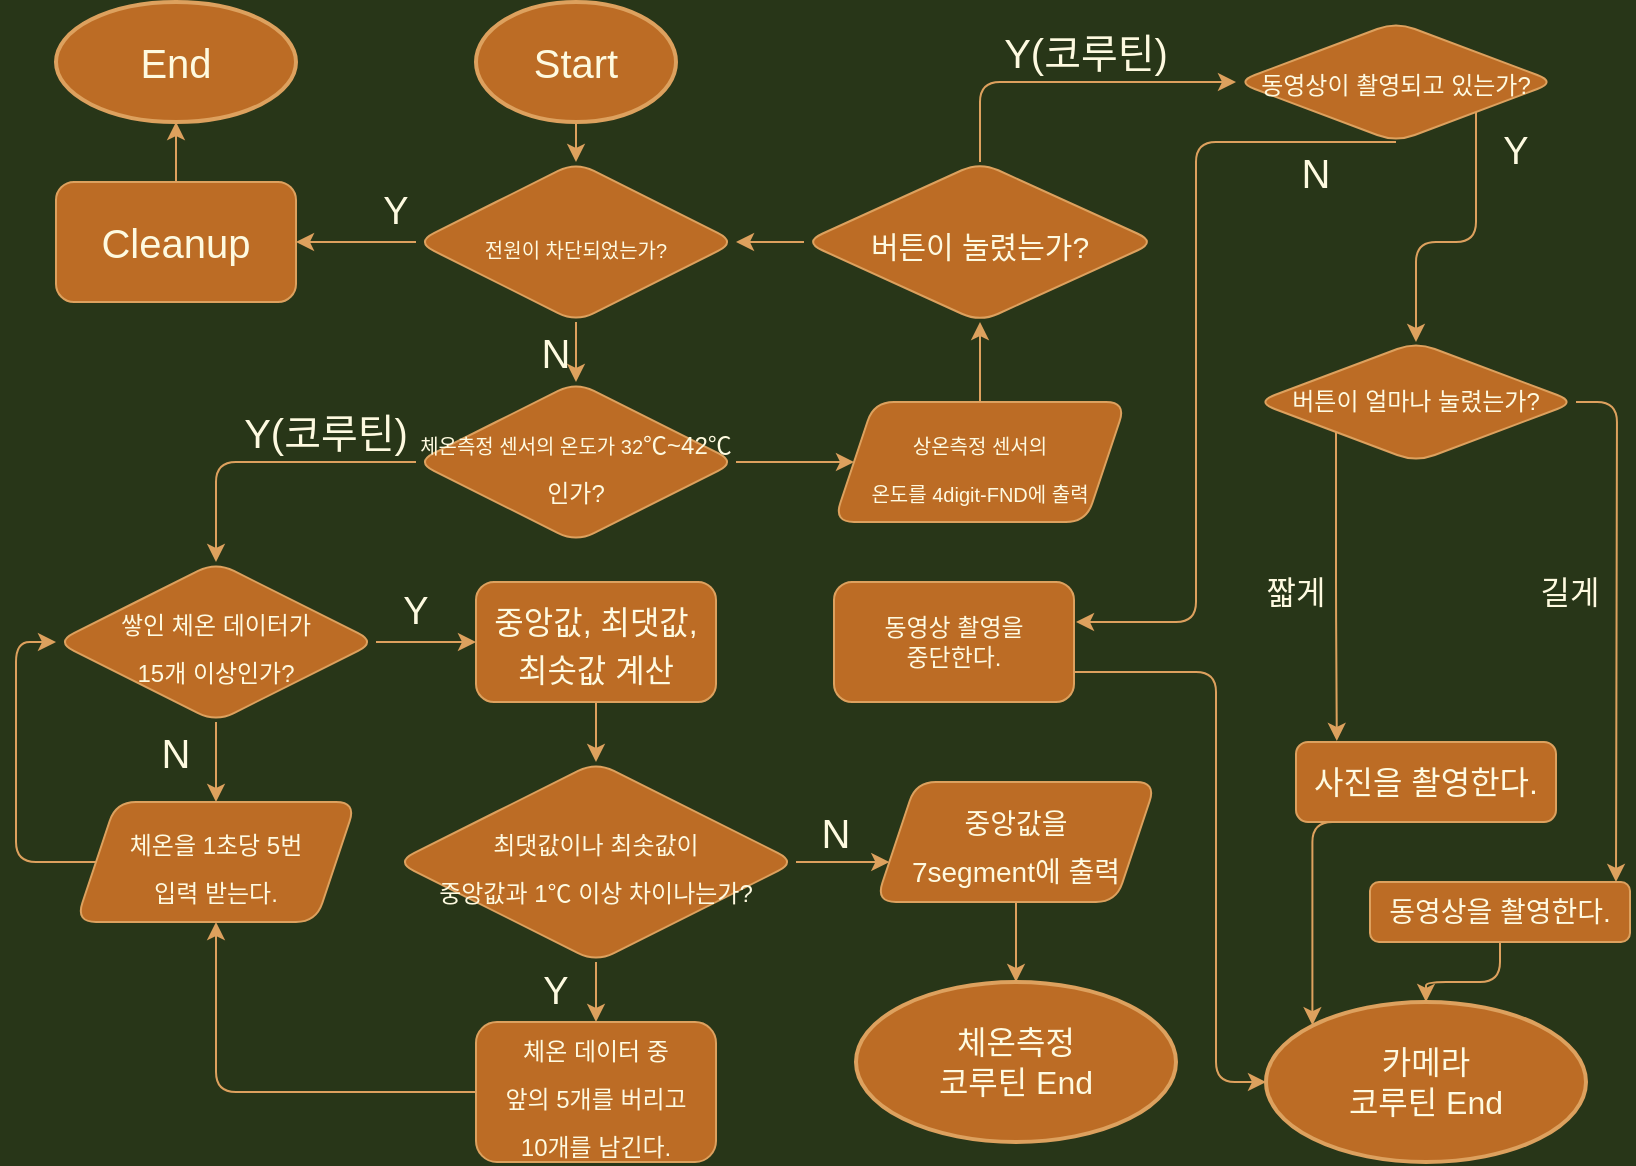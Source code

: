 <mxfile version="15.7.3" type="github">
  <diagram id="HOxBn5tht_EYRTDBTTVy" name="Page-1">
    <mxGraphModel dx="1221" dy="1855" grid="1" gridSize="10" guides="1" tooltips="1" connect="1" arrows="1" fold="1" page="1" pageScale="1" pageWidth="827" pageHeight="1169" background="#283618" math="0" shadow="0">
      <root>
        <mxCell id="0" />
        <mxCell id="1" parent="0" />
        <mxCell id="lryujA1LKYhaAFnQ_uCR-1" value="&lt;font style=&quot;font-size: 20px&quot;&gt;Start&lt;/font&gt;" style="strokeWidth=2;html=1;shape=mxgraph.flowchart.start_1;whiteSpace=wrap;rounded=1;fillColor=#BC6C25;strokeColor=#DDA15E;fontColor=#FEFAE0;" vertex="1" parent="1">
          <mxGeometry x="250" width="100" height="60" as="geometry" />
        </mxCell>
        <mxCell id="lryujA1LKYhaAFnQ_uCR-2" value="" style="endArrow=classic;html=1;fontSize=20;exitX=0.5;exitY=1;exitDx=0;exitDy=0;exitPerimeter=0;strokeColor=#DDA15E;fontColor=#FEFAE0;labelBackgroundColor=#283618;" edge="1" parent="1" source="lryujA1LKYhaAFnQ_uCR-1" target="lryujA1LKYhaAFnQ_uCR-3">
          <mxGeometry width="50" height="50" relative="1" as="geometry">
            <mxPoint x="390" y="220" as="sourcePoint" />
            <mxPoint x="300" y="90" as="targetPoint" />
          </mxGeometry>
        </mxCell>
        <mxCell id="lryujA1LKYhaAFnQ_uCR-12" value="" style="edgeStyle=orthogonalEdgeStyle;orthogonalLoop=1;jettySize=auto;html=1;fontSize=19;strokeColor=#DDA15E;fontColor=#FEFAE0;labelBackgroundColor=#283618;" edge="1" parent="1" source="lryujA1LKYhaAFnQ_uCR-3" target="lryujA1LKYhaAFnQ_uCR-11">
          <mxGeometry relative="1" as="geometry" />
        </mxCell>
        <mxCell id="lryujA1LKYhaAFnQ_uCR-16" value="" style="edgeStyle=orthogonalEdgeStyle;orthogonalLoop=1;jettySize=auto;html=1;fontSize=20;strokeColor=#DDA15E;fontColor=#FEFAE0;labelBackgroundColor=#283618;" edge="1" parent="1" source="lryujA1LKYhaAFnQ_uCR-3" target="lryujA1LKYhaAFnQ_uCR-15">
          <mxGeometry relative="1" as="geometry" />
        </mxCell>
        <mxCell id="lryujA1LKYhaAFnQ_uCR-3" value="&lt;font size=&quot;1&quot;&gt;전원이 차단되었는가?&lt;/font&gt;" style="rhombus;whiteSpace=wrap;html=1;fontSize=20;rounded=1;fillColor=#BC6C25;strokeColor=#DDA15E;fontColor=#FEFAE0;" vertex="1" parent="1">
          <mxGeometry x="220" y="80" width="160" height="80" as="geometry" />
        </mxCell>
        <mxCell id="lryujA1LKYhaAFnQ_uCR-10" value="Y" style="text;html=1;strokeColor=none;fillColor=none;align=center;verticalAlign=middle;whiteSpace=wrap;fontSize=19;rounded=1;fontColor=#FEFAE0;" vertex="1" parent="1">
          <mxGeometry x="180" y="90" width="60" height="30" as="geometry" />
        </mxCell>
        <mxCell id="lryujA1LKYhaAFnQ_uCR-14" value="" style="edgeStyle=orthogonalEdgeStyle;orthogonalLoop=1;jettySize=auto;html=1;fontSize=19;strokeColor=#DDA15E;fontColor=#FEFAE0;labelBackgroundColor=#283618;" edge="1" parent="1" source="lryujA1LKYhaAFnQ_uCR-11" target="lryujA1LKYhaAFnQ_uCR-13">
          <mxGeometry relative="1" as="geometry" />
        </mxCell>
        <mxCell id="lryujA1LKYhaAFnQ_uCR-11" value="Cleanup" style="whiteSpace=wrap;html=1;fontSize=20;rounded=1;fillColor=#BC6C25;strokeColor=#DDA15E;fontColor=#FEFAE0;" vertex="1" parent="1">
          <mxGeometry x="40" y="90" width="120" height="60" as="geometry" />
        </mxCell>
        <mxCell id="lryujA1LKYhaAFnQ_uCR-13" value="&lt;font style=&quot;font-size: 20px&quot;&gt;End&lt;/font&gt;" style="strokeWidth=2;html=1;shape=mxgraph.flowchart.start_1;whiteSpace=wrap;rounded=1;fillColor=#BC6C25;strokeColor=#DDA15E;fontColor=#FEFAE0;" vertex="1" parent="1">
          <mxGeometry x="40" width="120" height="60" as="geometry" />
        </mxCell>
        <mxCell id="lryujA1LKYhaAFnQ_uCR-19" value="" style="edgeStyle=orthogonalEdgeStyle;orthogonalLoop=1;jettySize=auto;html=1;fontSize=20;fontColor=#FEFAE0;strokeColor=#DDA15E;labelBackgroundColor=#283618;" edge="1" parent="1" source="lryujA1LKYhaAFnQ_uCR-15" target="lryujA1LKYhaAFnQ_uCR-18">
          <mxGeometry relative="1" as="geometry" />
        </mxCell>
        <mxCell id="lryujA1LKYhaAFnQ_uCR-28" value="" style="edgeStyle=orthogonalEdgeStyle;jumpStyle=none;orthogonalLoop=1;jettySize=auto;html=1;fontSize=20;fontColor=#FEFAE0;strokeColor=#DDA15E;labelBackgroundColor=#283618;" edge="1" parent="1" source="lryujA1LKYhaAFnQ_uCR-15" target="lryujA1LKYhaAFnQ_uCR-27">
          <mxGeometry relative="1" as="geometry" />
        </mxCell>
        <mxCell id="lryujA1LKYhaAFnQ_uCR-15" value="&lt;font size=&quot;1&quot;&gt;체온측정 센서의 온도가 32&lt;/font&gt;&lt;span style=&quot;font-size: 12px&quot;&gt;℃~42&lt;/span&gt;&lt;span style=&quot;font-size: 12px&quot;&gt;℃인가?&lt;/span&gt;" style="rhombus;whiteSpace=wrap;html=1;fontSize=20;rounded=1;fillColor=#BC6C25;strokeColor=#DDA15E;fontColor=#FEFAE0;" vertex="1" parent="1">
          <mxGeometry x="220" y="190" width="160" height="80" as="geometry" />
        </mxCell>
        <mxCell id="lryujA1LKYhaAFnQ_uCR-17" value="&lt;font style=&quot;font-size: 20px&quot;&gt;N&lt;/font&gt;" style="text;html=1;strokeColor=none;fillColor=none;align=center;verticalAlign=middle;whiteSpace=wrap;labelBackgroundColor=none;fontSize=12;fontColor=#FEFAE0;rounded=1;" vertex="1" parent="1">
          <mxGeometry x="260" y="160" width="60" height="30" as="geometry" />
        </mxCell>
        <mxCell id="lryujA1LKYhaAFnQ_uCR-53" value="" style="edgeStyle=orthogonalEdgeStyle;jumpStyle=none;orthogonalLoop=1;jettySize=auto;html=1;fontSize=12;fontColor=#FEFAE0;strokeColor=#DDA15E;labelBackgroundColor=#283618;" edge="1" parent="1" source="lryujA1LKYhaAFnQ_uCR-18" target="lryujA1LKYhaAFnQ_uCR-52">
          <mxGeometry relative="1" as="geometry" />
        </mxCell>
        <mxCell id="lryujA1LKYhaAFnQ_uCR-18" value="&lt;font style=&quot;font-size: 10px&quot;&gt;상온측정 센서의&lt;br&gt;온도를 4digit-FND에 출력&lt;br&gt;&lt;/font&gt;" style="shape=parallelogram;perimeter=parallelogramPerimeter;whiteSpace=wrap;html=1;fixedSize=1;fontSize=20;rounded=1;fillColor=#BC6C25;strokeColor=#DDA15E;fontColor=#FEFAE0;" vertex="1" parent="1">
          <mxGeometry x="429" y="200" width="146" height="60" as="geometry" />
        </mxCell>
        <mxCell id="lryujA1LKYhaAFnQ_uCR-23" value="Y(코루틴)" style="text;html=1;strokeColor=none;fillColor=none;align=center;verticalAlign=middle;whiteSpace=wrap;labelBackgroundColor=none;fontSize=20;fontColor=#FEFAE0;rounded=1;" vertex="1" parent="1">
          <mxGeometry x="120" y="200" width="110" height="30" as="geometry" />
        </mxCell>
        <mxCell id="lryujA1LKYhaAFnQ_uCR-30" value="" style="edgeStyle=orthogonalEdgeStyle;jumpStyle=none;orthogonalLoop=1;jettySize=auto;html=1;fontSize=12;fontColor=#FEFAE0;strokeColor=#DDA15E;labelBackgroundColor=#283618;" edge="1" parent="1" source="lryujA1LKYhaAFnQ_uCR-27" target="lryujA1LKYhaAFnQ_uCR-29">
          <mxGeometry relative="1" as="geometry" />
        </mxCell>
        <mxCell id="lryujA1LKYhaAFnQ_uCR-43" value="" style="edgeStyle=orthogonalEdgeStyle;jumpStyle=none;orthogonalLoop=1;jettySize=auto;html=1;fontSize=16;fontColor=#FEFAE0;strokeColor=#DDA15E;labelBackgroundColor=#283618;" edge="1" parent="1" source="lryujA1LKYhaAFnQ_uCR-27" target="lryujA1LKYhaAFnQ_uCR-42">
          <mxGeometry relative="1" as="geometry" />
        </mxCell>
        <mxCell id="lryujA1LKYhaAFnQ_uCR-27" value="&lt;span style=&quot;font-size: 12px&quot;&gt;쌓인 체온 데이터가&lt;br&gt;15개 이상인가?&lt;/span&gt;" style="rhombus;whiteSpace=wrap;html=1;fontSize=20;rounded=1;fillColor=#BC6C25;strokeColor=#DDA15E;fontColor=#FEFAE0;" vertex="1" parent="1">
          <mxGeometry x="40" y="280" width="160" height="80" as="geometry" />
        </mxCell>
        <mxCell id="lryujA1LKYhaAFnQ_uCR-33" value="" style="edgeStyle=orthogonalEdgeStyle;jumpStyle=none;orthogonalLoop=1;jettySize=auto;html=1;fontSize=16;fontColor=#FEFAE0;strokeColor=#DDA15E;labelBackgroundColor=#283618;" edge="1" parent="1" source="lryujA1LKYhaAFnQ_uCR-29" target="lryujA1LKYhaAFnQ_uCR-32">
          <mxGeometry relative="1" as="geometry" />
        </mxCell>
        <mxCell id="lryujA1LKYhaAFnQ_uCR-29" value="&lt;font style=&quot;font-size: 16px&quot;&gt;중앙값, 최댓값, 최솟값 계산&lt;/font&gt;" style="whiteSpace=wrap;html=1;fontSize=20;rounded=1;fillColor=#BC6C25;strokeColor=#DDA15E;fontColor=#FEFAE0;" vertex="1" parent="1">
          <mxGeometry x="250" y="290" width="120" height="60" as="geometry" />
        </mxCell>
        <mxCell id="lryujA1LKYhaAFnQ_uCR-31" value="Y" style="text;html=1;strokeColor=none;fillColor=none;align=center;verticalAlign=middle;whiteSpace=wrap;fontSize=19;rounded=1;fontColor=#FEFAE0;" vertex="1" parent="1">
          <mxGeometry x="190" y="290" width="60" height="30" as="geometry" />
        </mxCell>
        <mxCell id="lryujA1LKYhaAFnQ_uCR-37" value="" style="edgeStyle=orthogonalEdgeStyle;jumpStyle=none;orthogonalLoop=1;jettySize=auto;html=1;fontSize=12;fontColor=#FEFAE0;strokeColor=#DDA15E;labelBackgroundColor=#283618;" edge="1" parent="1" source="lryujA1LKYhaAFnQ_uCR-32" target="lryujA1LKYhaAFnQ_uCR-36">
          <mxGeometry relative="1" as="geometry">
            <Array as="points">
              <mxPoint x="450" y="430" />
              <mxPoint x="450" y="430" />
            </Array>
          </mxGeometry>
        </mxCell>
        <mxCell id="lryujA1LKYhaAFnQ_uCR-47" value="" style="edgeStyle=orthogonalEdgeStyle;jumpStyle=none;orthogonalLoop=1;jettySize=auto;html=1;fontSize=12;fontColor=#FEFAE0;strokeColor=#DDA15E;labelBackgroundColor=#283618;" edge="1" parent="1" source="lryujA1LKYhaAFnQ_uCR-32" target="lryujA1LKYhaAFnQ_uCR-46">
          <mxGeometry relative="1" as="geometry">
            <Array as="points">
              <mxPoint x="310" y="500" />
            </Array>
          </mxGeometry>
        </mxCell>
        <mxCell id="lryujA1LKYhaAFnQ_uCR-32" value="&lt;font style=&quot;font-size: 12px&quot;&gt;최댓값이나 최솟값이&lt;br&gt;중앙값과 1℃ 이상 차이나는가?&lt;/font&gt;&lt;span style=&quot;font-size: 12px&quot;&gt;&lt;br&gt;&lt;/span&gt;" style="rhombus;whiteSpace=wrap;html=1;fontSize=20;rounded=1;fillColor=#BC6C25;strokeColor=#DDA15E;fontColor=#FEFAE0;" vertex="1" parent="1">
          <mxGeometry x="210" y="380" width="200" height="100" as="geometry" />
        </mxCell>
        <mxCell id="lryujA1LKYhaAFnQ_uCR-40" value="" style="edgeStyle=orthogonalEdgeStyle;jumpStyle=none;orthogonalLoop=1;jettySize=auto;html=1;fontSize=14;fontColor=#FEFAE0;strokeColor=#DDA15E;labelBackgroundColor=#283618;" edge="1" parent="1" source="lryujA1LKYhaAFnQ_uCR-36" target="lryujA1LKYhaAFnQ_uCR-39">
          <mxGeometry relative="1" as="geometry">
            <Array as="points">
              <mxPoint x="520" y="480" />
              <mxPoint x="520" y="480" />
            </Array>
          </mxGeometry>
        </mxCell>
        <mxCell id="lryujA1LKYhaAFnQ_uCR-36" value="&lt;font style=&quot;font-size: 14px&quot;&gt;중앙값을&lt;br&gt;7segment에 출력&lt;/font&gt;" style="shape=parallelogram;perimeter=parallelogramPerimeter;whiteSpace=wrap;html=1;fixedSize=1;fontSize=20;rounded=1;fillColor=#BC6C25;strokeColor=#DDA15E;fontColor=#FEFAE0;" vertex="1" parent="1">
          <mxGeometry x="450" y="390" width="140" height="60" as="geometry" />
        </mxCell>
        <mxCell id="lryujA1LKYhaAFnQ_uCR-38" value="&lt;font style=&quot;font-size: 20px&quot;&gt;N&lt;/font&gt;" style="text;html=1;strokeColor=none;fillColor=none;align=center;verticalAlign=middle;whiteSpace=wrap;labelBackgroundColor=none;fontSize=12;fontColor=#FEFAE0;rounded=1;" vertex="1" parent="1">
          <mxGeometry x="400" y="400" width="60" height="30" as="geometry" />
        </mxCell>
        <mxCell id="lryujA1LKYhaAFnQ_uCR-39" value="&lt;font style=&quot;font-size: 16px&quot;&gt;체온측정&lt;br&gt;코루틴 End&lt;/font&gt;" style="strokeWidth=2;html=1;shape=mxgraph.flowchart.start_1;whiteSpace=wrap;rounded=1;fillColor=#BC6C25;strokeColor=#DDA15E;fontColor=#FEFAE0;" vertex="1" parent="1">
          <mxGeometry x="440" y="490" width="160" height="80" as="geometry" />
        </mxCell>
        <mxCell id="lryujA1LKYhaAFnQ_uCR-45" style="edgeStyle=orthogonalEdgeStyle;jumpStyle=none;orthogonalLoop=1;jettySize=auto;html=1;exitX=0;exitY=0.5;exitDx=0;exitDy=0;fontSize=12;fontColor=#FEFAE0;strokeColor=#DDA15E;labelBackgroundColor=#283618;" edge="1" parent="1" source="lryujA1LKYhaAFnQ_uCR-42" target="lryujA1LKYhaAFnQ_uCR-27">
          <mxGeometry relative="1" as="geometry">
            <mxPoint x="20" y="290" as="targetPoint" />
            <Array as="points">
              <mxPoint x="20" y="430" />
              <mxPoint x="20" y="320" />
            </Array>
          </mxGeometry>
        </mxCell>
        <mxCell id="lryujA1LKYhaAFnQ_uCR-42" value="&lt;font style=&quot;font-size: 12px&quot;&gt;체온을 1초당 5번&lt;br&gt;입력 받는다.&lt;/font&gt;" style="shape=parallelogram;perimeter=parallelogramPerimeter;whiteSpace=wrap;html=1;fixedSize=1;fontSize=20;rounded=1;fillColor=#BC6C25;strokeColor=#DDA15E;fontColor=#FEFAE0;" vertex="1" parent="1">
          <mxGeometry x="50" y="400" width="140" height="60" as="geometry" />
        </mxCell>
        <mxCell id="lryujA1LKYhaAFnQ_uCR-44" value="&lt;font style=&quot;font-size: 20px&quot;&gt;N&lt;/font&gt;" style="text;html=1;strokeColor=none;fillColor=none;align=center;verticalAlign=middle;whiteSpace=wrap;labelBackgroundColor=none;fontSize=12;fontColor=#FEFAE0;rounded=1;" vertex="1" parent="1">
          <mxGeometry x="70" y="360" width="60" height="30" as="geometry" />
        </mxCell>
        <mxCell id="lryujA1LKYhaAFnQ_uCR-50" style="edgeStyle=orthogonalEdgeStyle;jumpStyle=none;orthogonalLoop=1;jettySize=auto;html=1;exitX=0;exitY=0.5;exitDx=0;exitDy=0;entryX=0.5;entryY=1;entryDx=0;entryDy=0;fontSize=12;fontColor=#FEFAE0;strokeColor=#DDA15E;labelBackgroundColor=#283618;" edge="1" parent="1" source="lryujA1LKYhaAFnQ_uCR-46" target="lryujA1LKYhaAFnQ_uCR-42">
          <mxGeometry relative="1" as="geometry" />
        </mxCell>
        <mxCell id="lryujA1LKYhaAFnQ_uCR-46" value="&lt;font style=&quot;font-size: 12px&quot;&gt;체온 데이터 중&lt;br&gt;앞의 5개를 버리고&lt;br&gt;10개를 남긴다.&lt;br&gt;&lt;/font&gt;" style="whiteSpace=wrap;html=1;fontSize=20;rounded=1;fillColor=#BC6C25;strokeColor=#DDA15E;fontColor=#FEFAE0;" vertex="1" parent="1">
          <mxGeometry x="250" y="510" width="120" height="70" as="geometry" />
        </mxCell>
        <mxCell id="lryujA1LKYhaAFnQ_uCR-49" value="Y" style="text;html=1;strokeColor=none;fillColor=none;align=center;verticalAlign=middle;whiteSpace=wrap;fontSize=19;rounded=1;fontColor=#FEFAE0;" vertex="1" parent="1">
          <mxGeometry x="260" y="480" width="60" height="30" as="geometry" />
        </mxCell>
        <mxCell id="lryujA1LKYhaAFnQ_uCR-54" value="" style="edgeStyle=orthogonalEdgeStyle;jumpStyle=none;orthogonalLoop=1;jettySize=auto;html=1;fontSize=12;fontColor=#FEFAE0;strokeColor=#DDA15E;labelBackgroundColor=#283618;" edge="1" parent="1" source="lryujA1LKYhaAFnQ_uCR-52" target="lryujA1LKYhaAFnQ_uCR-3">
          <mxGeometry relative="1" as="geometry" />
        </mxCell>
        <mxCell id="lryujA1LKYhaAFnQ_uCR-58" value="" style="edgeStyle=orthogonalEdgeStyle;jumpStyle=none;orthogonalLoop=1;jettySize=auto;html=1;fontSize=15;fontColor=#FEFAE0;strokeColor=#DDA15E;labelBackgroundColor=#283618;" edge="1" parent="1" source="lryujA1LKYhaAFnQ_uCR-52">
          <mxGeometry relative="1" as="geometry">
            <mxPoint x="630" y="40" as="targetPoint" />
            <Array as="points">
              <mxPoint x="502" y="40" />
              <mxPoint x="620" y="40" />
            </Array>
          </mxGeometry>
        </mxCell>
        <mxCell id="lryujA1LKYhaAFnQ_uCR-52" value="&lt;div&gt;&lt;font style=&quot;font-size: 15px&quot;&gt;버튼이 눌렸는가?&lt;/font&gt;&lt;/div&gt;" style="rhombus;whiteSpace=wrap;html=1;fontSize=20;align=center;rounded=1;fillColor=#BC6C25;strokeColor=#DDA15E;fontColor=#FEFAE0;" vertex="1" parent="1">
          <mxGeometry x="414" y="80" width="176" height="80" as="geometry" />
        </mxCell>
        <mxCell id="lryujA1LKYhaAFnQ_uCR-59" value="Y(코루틴)" style="text;html=1;strokeColor=none;fillColor=none;align=center;verticalAlign=middle;whiteSpace=wrap;labelBackgroundColor=none;fontSize=20;fontColor=#FEFAE0;rounded=1;" vertex="1" parent="1">
          <mxGeometry x="500" y="10" width="110" height="30" as="geometry" />
        </mxCell>
        <mxCell id="lryujA1LKYhaAFnQ_uCR-62" style="edgeStyle=orthogonalEdgeStyle;jumpStyle=none;orthogonalLoop=1;jettySize=auto;html=1;exitX=0.5;exitY=1;exitDx=0;exitDy=0;fontSize=12;fontColor=#FEFAE0;strokeColor=#DDA15E;labelBackgroundColor=#283618;" edge="1" parent="1" source="lryujA1LKYhaAFnQ_uCR-60">
          <mxGeometry relative="1" as="geometry">
            <mxPoint x="550" y="310" as="targetPoint" />
            <Array as="points">
              <mxPoint x="610" y="70" />
              <mxPoint x="610" y="310" />
            </Array>
          </mxGeometry>
        </mxCell>
        <mxCell id="lryujA1LKYhaAFnQ_uCR-66" style="edgeStyle=orthogonalEdgeStyle;jumpStyle=none;orthogonalLoop=1;jettySize=auto;html=1;exitX=1;exitY=1;exitDx=0;exitDy=0;fontSize=12;fontColor=#FEFAE0;entryX=0.5;entryY=0;entryDx=0;entryDy=0;strokeColor=#DDA15E;labelBackgroundColor=#283618;" edge="1" parent="1" source="lryujA1LKYhaAFnQ_uCR-60" target="lryujA1LKYhaAFnQ_uCR-69">
          <mxGeometry relative="1" as="geometry">
            <mxPoint x="750" y="170" as="targetPoint" />
          </mxGeometry>
        </mxCell>
        <mxCell id="lryujA1LKYhaAFnQ_uCR-60" value="&lt;font style=&quot;font-size: 12px&quot;&gt;동영상이 촬영되고 있는가?&lt;/font&gt;" style="rhombus;whiteSpace=wrap;html=1;labelBackgroundColor=none;fontSize=15;fontColor=#FEFAE0;align=center;rounded=1;fillColor=#BC6C25;strokeColor=#DDA15E;" vertex="1" parent="1">
          <mxGeometry x="630" y="10" width="160" height="60" as="geometry" />
        </mxCell>
        <mxCell id="lryujA1LKYhaAFnQ_uCR-65" style="edgeStyle=orthogonalEdgeStyle;jumpStyle=none;orthogonalLoop=1;jettySize=auto;html=1;exitX=1;exitY=0.75;exitDx=0;exitDy=0;fontSize=12;fontColor=#FEFAE0;entryX=0;entryY=0.5;entryDx=0;entryDy=0;entryPerimeter=0;strokeColor=#DDA15E;labelBackgroundColor=#283618;" edge="1" parent="1" source="lryujA1LKYhaAFnQ_uCR-64" target="lryujA1LKYhaAFnQ_uCR-77">
          <mxGeometry relative="1" as="geometry">
            <mxPoint x="640" y="540" as="targetPoint" />
            <Array as="points">
              <mxPoint x="620" y="335" />
              <mxPoint x="620" y="540" />
            </Array>
          </mxGeometry>
        </mxCell>
        <mxCell id="lryujA1LKYhaAFnQ_uCR-64" value="동영상 촬영을&lt;br&gt;중단한다." style="whiteSpace=wrap;html=1;labelBackgroundColor=none;fontSize=12;fontColor=#FEFAE0;align=center;rounded=1;fillColor=#BC6C25;strokeColor=#DDA15E;" vertex="1" parent="1">
          <mxGeometry x="429" y="290" width="120" height="60" as="geometry" />
        </mxCell>
        <mxCell id="lryujA1LKYhaAFnQ_uCR-67" value="&lt;font style=&quot;font-size: 20px&quot;&gt;N&lt;/font&gt;" style="text;html=1;strokeColor=none;fillColor=none;align=center;verticalAlign=middle;whiteSpace=wrap;labelBackgroundColor=none;fontSize=12;fontColor=#FEFAE0;rounded=1;" vertex="1" parent="1">
          <mxGeometry x="640" y="70" width="60" height="30" as="geometry" />
        </mxCell>
        <mxCell id="lryujA1LKYhaAFnQ_uCR-68" value="Y" style="text;html=1;strokeColor=none;fillColor=none;align=center;verticalAlign=middle;whiteSpace=wrap;fontSize=19;rounded=1;fontColor=#FEFAE0;" vertex="1" parent="1">
          <mxGeometry x="740" y="60" width="60" height="30" as="geometry" />
        </mxCell>
        <mxCell id="lryujA1LKYhaAFnQ_uCR-70" style="edgeStyle=orthogonalEdgeStyle;jumpStyle=none;orthogonalLoop=1;jettySize=auto;html=1;exitX=0;exitY=1;exitDx=0;exitDy=0;fontSize=12;fontColor=#FEFAE0;entryX=0.157;entryY=-0.013;entryDx=0;entryDy=0;entryPerimeter=0;strokeColor=#DDA15E;labelBackgroundColor=#283618;" edge="1" parent="1" source="lryujA1LKYhaAFnQ_uCR-69" target="lryujA1LKYhaAFnQ_uCR-72">
          <mxGeometry relative="1" as="geometry">
            <mxPoint x="680" y="320" as="targetPoint" />
          </mxGeometry>
        </mxCell>
        <mxCell id="lryujA1LKYhaAFnQ_uCR-75" style="edgeStyle=orthogonalEdgeStyle;jumpStyle=none;orthogonalLoop=1;jettySize=auto;html=1;exitX=1;exitY=0.5;exitDx=0;exitDy=0;fontSize=16;fontColor=#FEFAE0;strokeColor=#DDA15E;labelBackgroundColor=#283618;" edge="1" parent="1" source="lryujA1LKYhaAFnQ_uCR-69">
          <mxGeometry relative="1" as="geometry">
            <mxPoint x="820" y="440" as="targetPoint" />
          </mxGeometry>
        </mxCell>
        <mxCell id="lryujA1LKYhaAFnQ_uCR-69" value="버튼이 얼마나 눌렸는가?" style="rhombus;whiteSpace=wrap;html=1;labelBackgroundColor=none;fontSize=12;fontColor=#FEFAE0;align=center;rounded=1;fillColor=#BC6C25;strokeColor=#DDA15E;" vertex="1" parent="1">
          <mxGeometry x="640" y="170" width="160" height="60" as="geometry" />
        </mxCell>
        <mxCell id="lryujA1LKYhaAFnQ_uCR-79" style="edgeStyle=orthogonalEdgeStyle;jumpStyle=none;orthogonalLoop=1;jettySize=auto;html=1;exitX=0.25;exitY=1;exitDx=0;exitDy=0;entryX=0.145;entryY=0.145;entryDx=0;entryDy=0;entryPerimeter=0;fontSize=14;fontColor=#FEFAE0;strokeColor=#DDA15E;labelBackgroundColor=#283618;" edge="1" parent="1" source="lryujA1LKYhaAFnQ_uCR-72" target="lryujA1LKYhaAFnQ_uCR-77">
          <mxGeometry relative="1" as="geometry">
            <Array as="points">
              <mxPoint x="668" y="410" />
            </Array>
          </mxGeometry>
        </mxCell>
        <mxCell id="lryujA1LKYhaAFnQ_uCR-72" value="&lt;font style=&quot;font-size: 16px&quot;&gt;사진을 촬영한다.&lt;/font&gt;" style="whiteSpace=wrap;html=1;labelBackgroundColor=none;fontSize=12;fontColor=#FEFAE0;align=center;rounded=1;fillColor=#BC6C25;strokeColor=#DDA15E;" vertex="1" parent="1">
          <mxGeometry x="660" y="370" width="130" height="40" as="geometry" />
        </mxCell>
        <mxCell id="lryujA1LKYhaAFnQ_uCR-73" value="&lt;font style=&quot;font-size: 16px&quot;&gt;짧게&lt;/font&gt;" style="text;html=1;strokeColor=none;fillColor=none;align=center;verticalAlign=middle;whiteSpace=wrap;labelBackgroundColor=none;fontSize=12;fontColor=#FEFAE0;rounded=1;" vertex="1" parent="1">
          <mxGeometry x="630" y="280" width="60" height="30" as="geometry" />
        </mxCell>
        <mxCell id="lryujA1LKYhaAFnQ_uCR-74" value="&lt;font style=&quot;font-size: 16px&quot;&gt;길게&lt;/font&gt;" style="text;html=1;strokeColor=none;fillColor=none;align=center;verticalAlign=middle;whiteSpace=wrap;labelBackgroundColor=none;fontSize=12;fontColor=#FEFAE0;rounded=1;" vertex="1" parent="1">
          <mxGeometry x="767" y="280" width="60" height="30" as="geometry" />
        </mxCell>
        <mxCell id="lryujA1LKYhaAFnQ_uCR-81" style="edgeStyle=orthogonalEdgeStyle;jumpStyle=none;orthogonalLoop=1;jettySize=auto;html=1;exitX=0.5;exitY=1;exitDx=0;exitDy=0;fontSize=14;fontColor=#FEFAE0;strokeColor=#DDA15E;labelBackgroundColor=#283618;" edge="1" parent="1" source="lryujA1LKYhaAFnQ_uCR-76" target="lryujA1LKYhaAFnQ_uCR-77">
          <mxGeometry relative="1" as="geometry" />
        </mxCell>
        <mxCell id="lryujA1LKYhaAFnQ_uCR-76" value="&lt;font style=&quot;font-size: 14px&quot;&gt;동영상을 촬영한다.&lt;/font&gt;" style="whiteSpace=wrap;html=1;labelBackgroundColor=none;fontSize=12;fontColor=#FEFAE0;align=center;rounded=1;fillColor=#BC6C25;strokeColor=#DDA15E;" vertex="1" parent="1">
          <mxGeometry x="697" y="440" width="130" height="30" as="geometry" />
        </mxCell>
        <mxCell id="lryujA1LKYhaAFnQ_uCR-77" value="&lt;font style=&quot;font-size: 16px&quot;&gt;카메라&lt;br&gt;코루틴 End&lt;/font&gt;" style="strokeWidth=2;html=1;shape=mxgraph.flowchart.start_1;whiteSpace=wrap;rounded=1;fillColor=#BC6C25;strokeColor=#DDA15E;fontColor=#FEFAE0;" vertex="1" parent="1">
          <mxGeometry x="645" y="500" width="160" height="80" as="geometry" />
        </mxCell>
      </root>
    </mxGraphModel>
  </diagram>
</mxfile>
